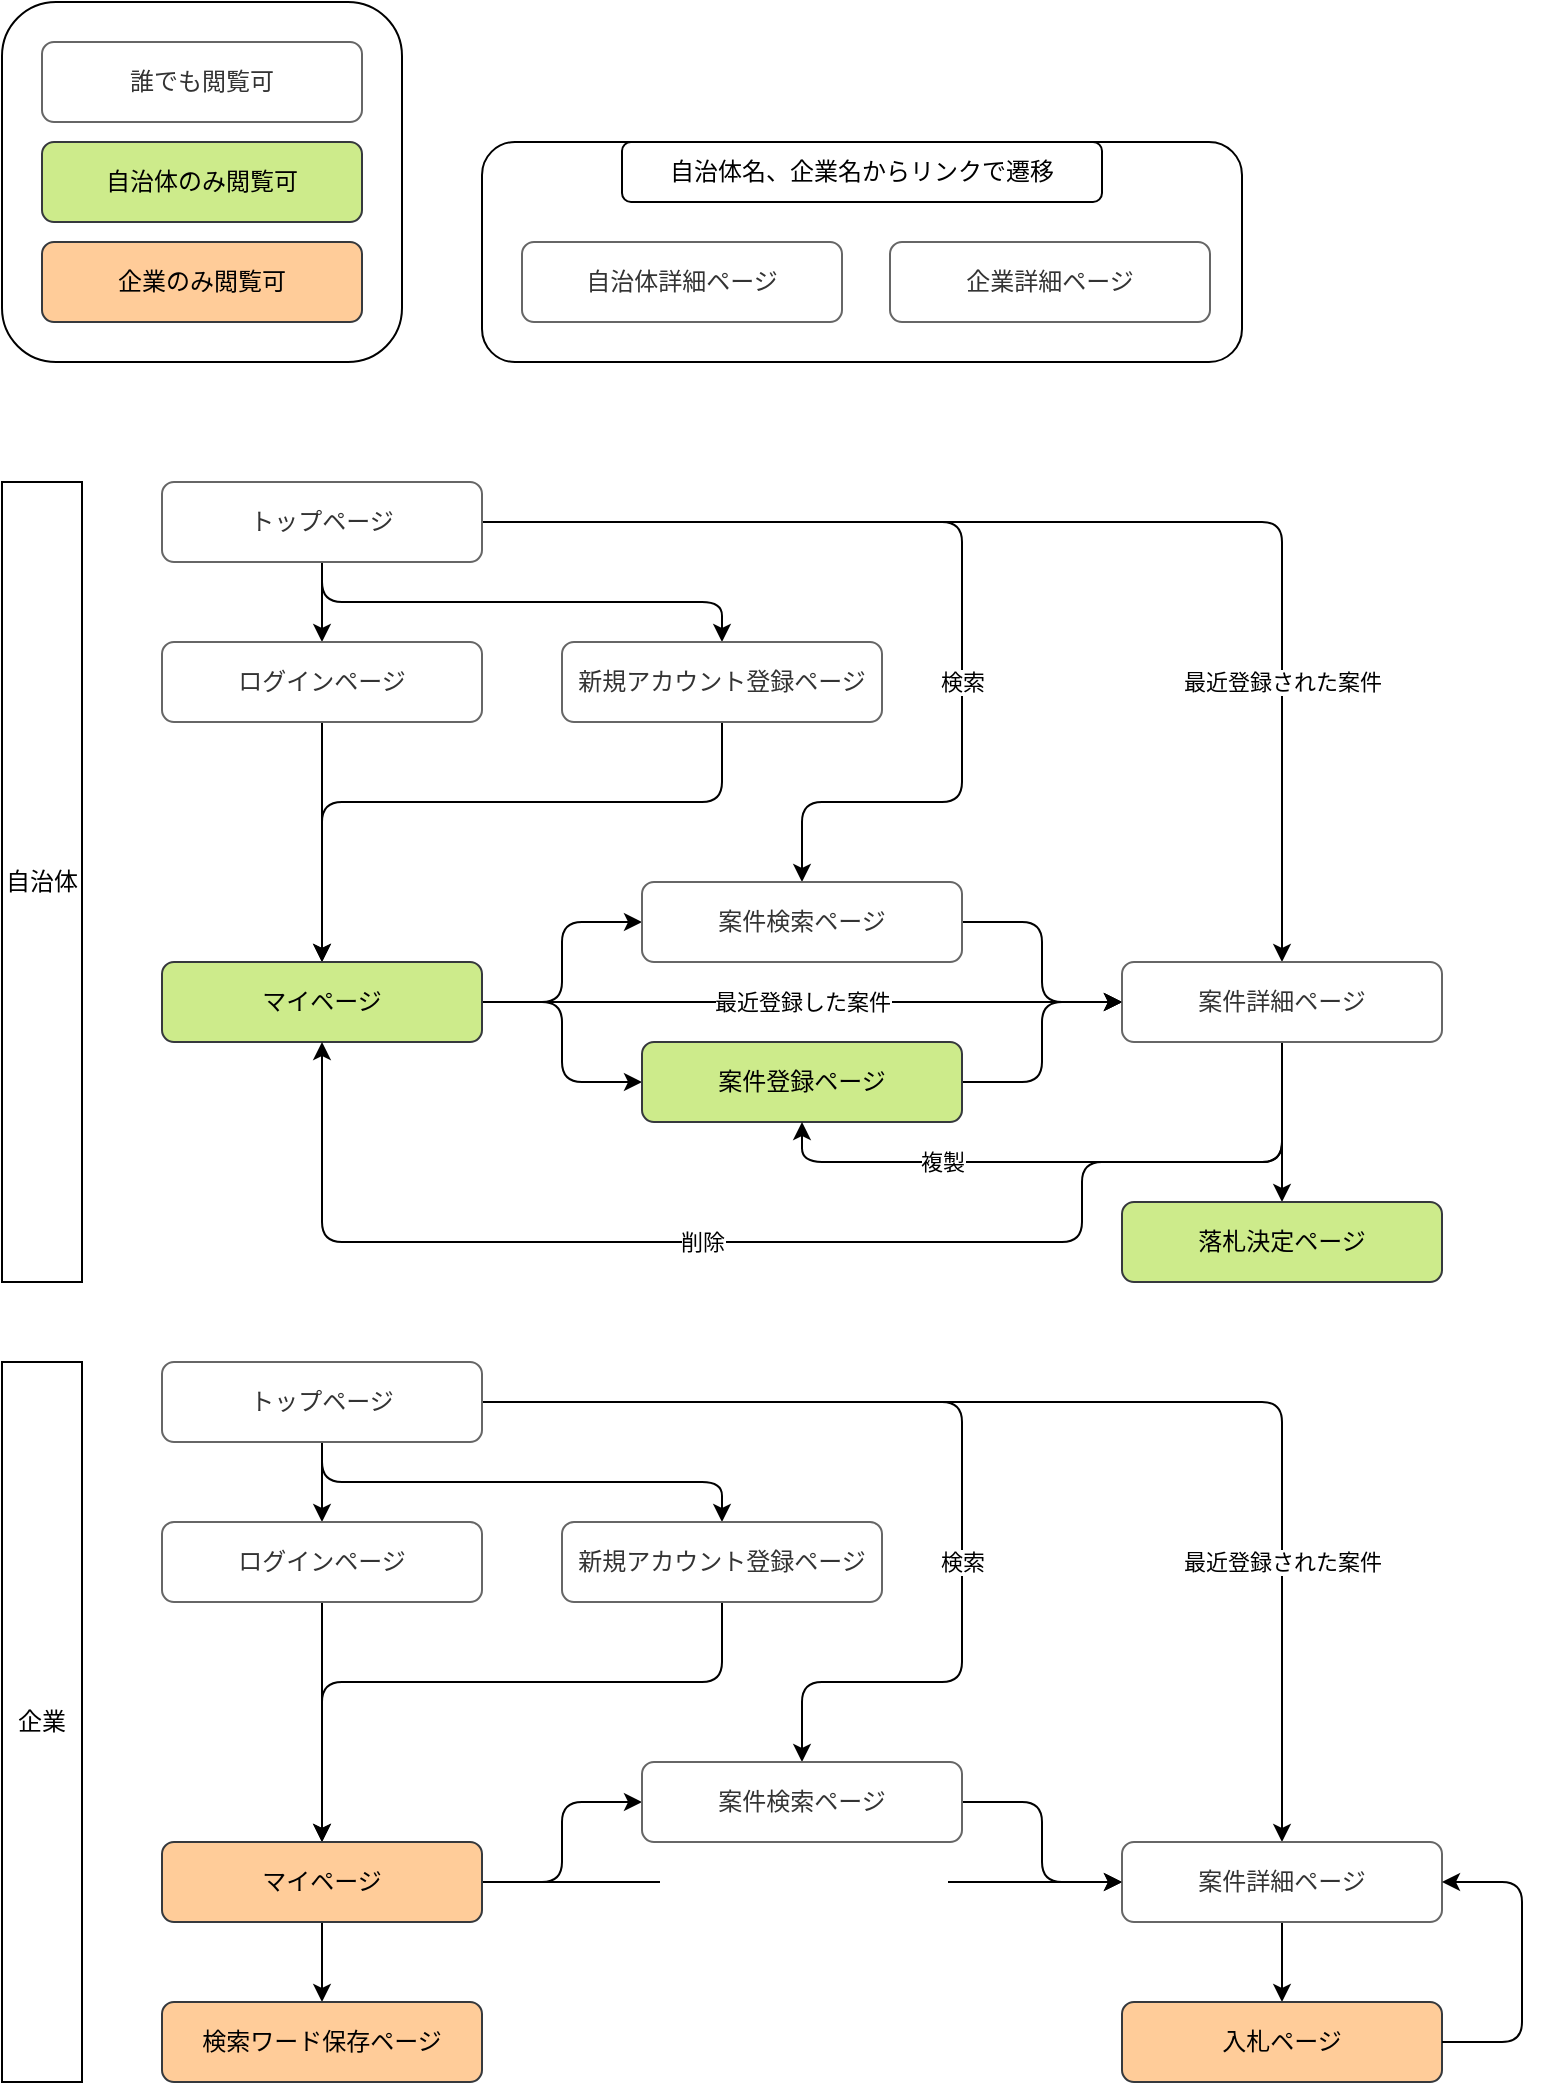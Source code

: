 <mxfile>
    <diagram id="iNJIr_kwu0J-oP-Qbdcw" name="ページ1">
        <mxGraphModel dx="846" dy="1098" grid="1" gridSize="10" guides="1" tooltips="1" connect="1" arrows="1" fold="1" page="1" pageScale="1" pageWidth="827" pageHeight="1169" math="0" shadow="0">
            <root>
                <mxCell id="0"/>
                <mxCell id="1" parent="0"/>
                <mxCell id="95" value="" style="rounded=1;whiteSpace=wrap;html=1;fontColor=#FFFFFF;fillColor=none;" parent="1" vertex="1">
                    <mxGeometry x="40" y="40" width="200" height="180" as="geometry"/>
                </mxCell>
                <mxCell id="93" value="" style="rounded=1;whiteSpace=wrap;html=1;fontColor=#FFFFFF;fillColor=none;" parent="1" vertex="1">
                    <mxGeometry x="280" y="110" width="380" height="110" as="geometry"/>
                </mxCell>
                <mxCell id="61" style="edgeStyle=none;html=1;entryX=0.5;entryY=0;entryDx=0;entryDy=0;" parent="1" source="2" target="3" edge="1">
                    <mxGeometry relative="1" as="geometry"/>
                </mxCell>
                <mxCell id="63" style="edgeStyle=none;html=1;entryX=0.5;entryY=0;entryDx=0;entryDy=0;" parent="1" target="4" edge="1">
                    <mxGeometry relative="1" as="geometry">
                        <mxPoint x="200" y="320" as="sourcePoint"/>
                        <Array as="points">
                            <mxPoint x="200" y="340"/>
                            <mxPoint x="400" y="340"/>
                        </Array>
                    </mxGeometry>
                </mxCell>
                <mxCell id="75" value="最近登録された案件" style="edgeStyle=none;html=1;entryX=0.5;entryY=0;entryDx=0;entryDy=0;" parent="1" source="2" target="13" edge="1">
                    <mxGeometry x="0.548" relative="1" as="geometry">
                        <Array as="points">
                            <mxPoint x="680" y="300"/>
                        </Array>
                        <mxPoint as="offset"/>
                    </mxGeometry>
                </mxCell>
                <mxCell id="76" value="検索" style="edgeStyle=none;html=1;entryX=0.5;entryY=0;entryDx=0;entryDy=0;exitX=1;exitY=0.5;exitDx=0;exitDy=0;" parent="1" source="2" target="15" edge="1">
                    <mxGeometry x="0.28" relative="1" as="geometry">
                        <Array as="points">
                            <mxPoint x="520" y="300"/>
                            <mxPoint x="520" y="440"/>
                            <mxPoint x="440" y="440"/>
                        </Array>
                        <mxPoint as="offset"/>
                    </mxGeometry>
                </mxCell>
                <mxCell id="2" value="トップページ" style="rounded=1;whiteSpace=wrap;html=1;fillColor=#FFFFFF;fontColor=#333333;strokeColor=#666666;" parent="1" vertex="1">
                    <mxGeometry x="120" y="280" width="160" height="40" as="geometry"/>
                </mxCell>
                <mxCell id="65" style="edgeStyle=none;html=1;" parent="1" source="3" target="5" edge="1">
                    <mxGeometry relative="1" as="geometry"/>
                </mxCell>
                <mxCell id="3" value="ログインページ" style="rounded=1;whiteSpace=wrap;html=1;fillColor=#FFFFFF;fontColor=#333333;strokeColor=#666666;" parent="1" vertex="1">
                    <mxGeometry x="120" y="360" width="160" height="40" as="geometry"/>
                </mxCell>
                <mxCell id="64" style="edgeStyle=none;html=1;entryX=0.5;entryY=0;entryDx=0;entryDy=0;" parent="1" source="4" target="5" edge="1">
                    <mxGeometry relative="1" as="geometry">
                        <Array as="points">
                            <mxPoint x="400" y="440"/>
                            <mxPoint x="200" y="440"/>
                        </Array>
                    </mxGeometry>
                </mxCell>
                <mxCell id="4" value="新規アカウント登録ページ" style="rounded=1;whiteSpace=wrap;html=1;fillColor=#FFFFFF;fontColor=#333333;strokeColor=#666666;" parent="1" vertex="1">
                    <mxGeometry x="320" y="360" width="160" height="40" as="geometry"/>
                </mxCell>
                <mxCell id="67" style="edgeStyle=none;html=1;entryX=0;entryY=0.5;entryDx=0;entryDy=0;exitX=1;exitY=0.5;exitDx=0;exitDy=0;" parent="1" source="5" target="15" edge="1">
                    <mxGeometry relative="1" as="geometry">
                        <Array as="points">
                            <mxPoint x="320" y="540"/>
                            <mxPoint x="320" y="500"/>
                        </Array>
                    </mxGeometry>
                </mxCell>
                <mxCell id="68" style="edgeStyle=none;html=1;entryX=0;entryY=0.5;entryDx=0;entryDy=0;" parent="1" source="5" target="11" edge="1">
                    <mxGeometry relative="1" as="geometry">
                        <Array as="points">
                            <mxPoint x="320" y="540"/>
                            <mxPoint x="320" y="580"/>
                        </Array>
                    </mxGeometry>
                </mxCell>
                <mxCell id="77" value="最近登録した案件" style="edgeStyle=none;html=1;entryX=0;entryY=0.5;entryDx=0;entryDy=0;" parent="1" source="5" target="13" edge="1">
                    <mxGeometry relative="1" as="geometry"/>
                </mxCell>
                <mxCell id="5" value="マイページ" style="rounded=1;whiteSpace=wrap;html=1;fillColor=#cdeb8b;strokeColor=#36393d;fontColor=#000000;" parent="1" vertex="1">
                    <mxGeometry x="120" y="520" width="160" height="40" as="geometry"/>
                </mxCell>
                <mxCell id="70" style="edgeStyle=none;html=1;entryX=0;entryY=0.5;entryDx=0;entryDy=0;exitX=1;exitY=0.5;exitDx=0;exitDy=0;" parent="1" source="11" target="13" edge="1">
                    <mxGeometry relative="1" as="geometry">
                        <Array as="points">
                            <mxPoint x="560" y="580"/>
                            <mxPoint x="560" y="540"/>
                        </Array>
                    </mxGeometry>
                </mxCell>
                <mxCell id="11" value="案件登録ページ" style="rounded=1;whiteSpace=wrap;html=1;fillColor=#cdeb8b;strokeColor=#36393d;fontColor=#000000;" parent="1" vertex="1">
                    <mxGeometry x="360" y="560" width="160" height="40" as="geometry"/>
                </mxCell>
                <mxCell id="71" value="削除" style="edgeStyle=none;html=1;entryX=0.5;entryY=1;entryDx=0;entryDy=0;exitX=0.5;exitY=1;exitDx=0;exitDy=0;" parent="1" source="13" target="5" edge="1">
                    <mxGeometry x="0.147" relative="1" as="geometry">
                        <Array as="points">
                            <mxPoint x="680" y="620"/>
                            <mxPoint x="580" y="620"/>
                            <mxPoint x="580" y="660"/>
                            <mxPoint x="200" y="660"/>
                        </Array>
                        <mxPoint as="offset"/>
                        <mxPoint x="520" y="660" as="targetPoint"/>
                    </mxGeometry>
                </mxCell>
                <mxCell id="72" style="edgeStyle=none;html=1;entryX=0.5;entryY=0;entryDx=0;entryDy=0;" parent="1" source="13" target="23" edge="1">
                    <mxGeometry relative="1" as="geometry"/>
                </mxCell>
                <mxCell id="73" value="複製" style="edgeStyle=none;html=1;entryX=0.5;entryY=1;entryDx=0;entryDy=0;" parent="1" source="13" target="11" edge="1">
                    <mxGeometry x="0.438" relative="1" as="geometry">
                        <Array as="points">
                            <mxPoint x="680" y="620"/>
                            <mxPoint x="580" y="620"/>
                            <mxPoint x="440" y="620"/>
                        </Array>
                        <mxPoint as="offset"/>
                    </mxGeometry>
                </mxCell>
                <mxCell id="13" value="案件詳細ページ" style="rounded=1;whiteSpace=wrap;html=1;fillColor=#FFFFFF;fontColor=#333333;strokeColor=#666666;" parent="1" vertex="1">
                    <mxGeometry x="600" y="520" width="160" height="40" as="geometry"/>
                </mxCell>
                <mxCell id="69" style="edgeStyle=none;html=1;entryX=0;entryY=0.5;entryDx=0;entryDy=0;exitX=1;exitY=0.5;exitDx=0;exitDy=0;" parent="1" source="15" target="13" edge="1">
                    <mxGeometry relative="1" as="geometry">
                        <Array as="points">
                            <mxPoint x="560" y="500"/>
                            <mxPoint x="560" y="540"/>
                        </Array>
                    </mxGeometry>
                </mxCell>
                <mxCell id="15" value="案件検索ページ" style="rounded=1;whiteSpace=wrap;html=1;fillColor=#FFFFFF;fontColor=#333333;strokeColor=#666666;" parent="1" vertex="1">
                    <mxGeometry x="360" y="480" width="160" height="40" as="geometry"/>
                </mxCell>
                <mxCell id="23" value="落札決定ページ" style="rounded=1;whiteSpace=wrap;html=1;fillColor=#cdeb8b;strokeColor=#36393d;fontColor=#000000;" parent="1" vertex="1">
                    <mxGeometry x="600" y="640" width="160" height="40" as="geometry"/>
                </mxCell>
                <mxCell id="78" style="edgeStyle=none;html=1;" parent="1" source="28" target="30" edge="1">
                    <mxGeometry relative="1" as="geometry"/>
                </mxCell>
                <mxCell id="79" style="edgeStyle=none;html=1;entryX=0.5;entryY=0;entryDx=0;entryDy=0;" parent="1" target="32" edge="1">
                    <mxGeometry relative="1" as="geometry">
                        <mxPoint x="200" y="760" as="sourcePoint"/>
                        <Array as="points">
                            <mxPoint x="200" y="780"/>
                            <mxPoint x="400" y="780"/>
                        </Array>
                    </mxGeometry>
                </mxCell>
                <mxCell id="89" value="最近登録された案件" style="edgeStyle=none;html=1;entryX=0.5;entryY=0;entryDx=0;entryDy=0;" parent="1" source="28" target="42" edge="1">
                    <mxGeometry x="0.548" relative="1" as="geometry">
                        <Array as="points">
                            <mxPoint x="680" y="740"/>
                        </Array>
                        <mxPoint as="offset"/>
                    </mxGeometry>
                </mxCell>
                <mxCell id="90" value="検索" style="edgeStyle=none;html=1;entryX=0.5;entryY=0;entryDx=0;entryDy=0;" parent="1" source="28" target="44" edge="1">
                    <mxGeometry x="0.28" relative="1" as="geometry">
                        <Array as="points">
                            <mxPoint x="520" y="740"/>
                            <mxPoint x="520" y="880"/>
                            <mxPoint x="440" y="880"/>
                        </Array>
                        <mxPoint as="offset"/>
                    </mxGeometry>
                </mxCell>
                <mxCell id="28" value="トップページ" style="rounded=1;whiteSpace=wrap;html=1;fillColor=#FFFFFF;fontColor=#333333;strokeColor=#666666;" parent="1" vertex="1">
                    <mxGeometry x="120" y="720" width="160" height="40" as="geometry"/>
                </mxCell>
                <mxCell id="81" style="edgeStyle=none;html=1;entryX=0.5;entryY=0;entryDx=0;entryDy=0;" parent="1" source="30" target="35" edge="1">
                    <mxGeometry relative="1" as="geometry"/>
                </mxCell>
                <mxCell id="30" value="ログインページ" style="rounded=1;whiteSpace=wrap;html=1;fillColor=#FFFFFF;fontColor=#333333;strokeColor=#666666;" parent="1" vertex="1">
                    <mxGeometry x="120" y="800" width="160" height="40" as="geometry"/>
                </mxCell>
                <mxCell id="80" style="edgeStyle=none;html=1;entryX=0.5;entryY=0;entryDx=0;entryDy=0;" parent="1" source="32" target="35" edge="1">
                    <mxGeometry relative="1" as="geometry">
                        <Array as="points">
                            <mxPoint x="400" y="880"/>
                            <mxPoint x="200" y="880"/>
                        </Array>
                    </mxGeometry>
                </mxCell>
                <mxCell id="32" value="新規アカウント登録ページ" style="rounded=1;whiteSpace=wrap;html=1;fillColor=#FFFFFF;fontColor=#333333;strokeColor=#666666;" parent="1" vertex="1">
                    <mxGeometry x="320" y="800" width="160" height="40" as="geometry"/>
                </mxCell>
                <mxCell id="82" style="edgeStyle=none;html=1;entryX=0;entryY=0.5;entryDx=0;entryDy=0;exitX=1;exitY=0.5;exitDx=0;exitDy=0;" parent="1" source="35" target="44" edge="1">
                    <mxGeometry relative="1" as="geometry">
                        <Array as="points">
                            <mxPoint x="320" y="980"/>
                            <mxPoint x="320" y="940"/>
                        </Array>
                    </mxGeometry>
                </mxCell>
                <mxCell id="84" value="&lt;span style=&quot;font-size: 12px;&quot;&gt;保存ワードの検索結果から&lt;/span&gt;" style="edgeStyle=none;html=1;entryX=0;entryY=0.5;entryDx=0;entryDy=0;exitX=1;exitY=0.5;exitDx=0;exitDy=0;fontColor=#FFFFFF;" parent="1" source="35" target="42" edge="1">
                    <mxGeometry relative="1" as="geometry">
                        <Array as="points"/>
                    </mxGeometry>
                </mxCell>
                <mxCell id="85" style="edgeStyle=none;html=1;entryX=0.5;entryY=0;entryDx=0;entryDy=0;" parent="1" source="35" target="54" edge="1">
                    <mxGeometry relative="1" as="geometry"/>
                </mxCell>
                <mxCell id="35" value="マイページ" style="rounded=1;whiteSpace=wrap;html=1;fillColor=#ffcc99;strokeColor=#36393d;fontColor=#000000;" parent="1" vertex="1">
                    <mxGeometry x="120" y="960" width="160" height="40" as="geometry"/>
                </mxCell>
                <mxCell id="86" style="edgeStyle=none;html=1;entryX=0.5;entryY=0;entryDx=0;entryDy=0;" parent="1" source="42" target="47" edge="1">
                    <mxGeometry relative="1" as="geometry">
                        <Array as="points">
                            <mxPoint x="680" y="1020"/>
                        </Array>
                    </mxGeometry>
                </mxCell>
                <mxCell id="42" value="案件詳細ページ" style="rounded=1;whiteSpace=wrap;html=1;fillColor=#FFFFFF;fontColor=#333333;strokeColor=#666666;" parent="1" vertex="1">
                    <mxGeometry x="600" y="960" width="160" height="40" as="geometry"/>
                </mxCell>
                <mxCell id="83" style="edgeStyle=none;html=1;exitX=1;exitY=0.5;exitDx=0;exitDy=0;entryX=0;entryY=0.5;entryDx=0;entryDy=0;" parent="1" source="44" target="42" edge="1">
                    <mxGeometry relative="1" as="geometry">
                        <Array as="points">
                            <mxPoint x="560" y="940"/>
                            <mxPoint x="560" y="980"/>
                        </Array>
                    </mxGeometry>
                </mxCell>
                <mxCell id="44" value="案件検索ページ" style="rounded=1;whiteSpace=wrap;html=1;fillColor=#FFFFFF;fontColor=#333333;strokeColor=#666666;" parent="1" vertex="1">
                    <mxGeometry x="360" y="920" width="160" height="40" as="geometry"/>
                </mxCell>
                <mxCell id="47" value="入札ページ" style="rounded=1;whiteSpace=wrap;html=1;fillColor=#ffcc99;strokeColor=#36393d;fontColor=#000000;" parent="1" vertex="1">
                    <mxGeometry x="600" y="1040" width="160" height="40" as="geometry"/>
                </mxCell>
                <mxCell id="48" value="自治体" style="rounded=0;whiteSpace=wrap;html=1;fontColor=#000000;fillColor=#FFFFFF;" parent="1" vertex="1">
                    <mxGeometry x="40" y="280" width="40" height="400" as="geometry"/>
                </mxCell>
                <mxCell id="50" value="企業" style="rounded=0;whiteSpace=wrap;html=1;fontColor=#000000;fillColor=#FFFFFF;" parent="1" vertex="1">
                    <mxGeometry x="40" y="720" width="40" height="360" as="geometry"/>
                </mxCell>
                <mxCell id="88" style="edgeStyle=none;html=1;exitX=1;exitY=0.5;exitDx=0;exitDy=0;" parent="1" edge="1">
                    <mxGeometry relative="1" as="geometry">
                        <mxPoint x="760" y="980" as="targetPoint"/>
                        <Array as="points">
                            <mxPoint x="800" y="1060"/>
                            <mxPoint x="800" y="980"/>
                        </Array>
                        <mxPoint x="760" y="1060" as="sourcePoint"/>
                    </mxGeometry>
                </mxCell>
                <mxCell id="54" value="検索ワード保存ページ" style="rounded=1;whiteSpace=wrap;html=1;fillColor=#ffcc99;strokeColor=#36393d;fontColor=#000000;" parent="1" vertex="1">
                    <mxGeometry x="120" y="1040" width="160" height="40" as="geometry"/>
                </mxCell>
                <mxCell id="58" value="誰でも閲覧可" style="rounded=1;whiteSpace=wrap;html=1;fillColor=#FFFFFF;fontColor=#333333;strokeColor=#666666;" parent="1" vertex="1">
                    <mxGeometry x="60" y="60" width="160" height="40" as="geometry"/>
                </mxCell>
                <mxCell id="59" value="自治体のみ閲覧可" style="rounded=1;whiteSpace=wrap;html=1;fillColor=#cdeb8b;strokeColor=#36393d;fontColor=#000000;" parent="1" vertex="1">
                    <mxGeometry x="60" y="110" width="160" height="40" as="geometry"/>
                </mxCell>
                <mxCell id="60" value="企業のみ閲覧可" style="rounded=1;whiteSpace=wrap;html=1;fillColor=#ffcc99;strokeColor=#36393d;fontColor=#000000;" parent="1" vertex="1">
                    <mxGeometry x="60" y="160" width="160" height="40" as="geometry"/>
                </mxCell>
                <mxCell id="91" value="自治体詳細ページ" style="rounded=1;whiteSpace=wrap;html=1;fillColor=#FFFFFF;fontColor=#333333;strokeColor=#666666;" parent="1" vertex="1">
                    <mxGeometry x="300" y="160" width="160" height="40" as="geometry"/>
                </mxCell>
                <mxCell id="92" value="企業詳細ページ" style="rounded=1;whiteSpace=wrap;html=1;fillColor=#FFFFFF;fontColor=#333333;strokeColor=#666666;" parent="1" vertex="1">
                    <mxGeometry x="484" y="160" width="160" height="40" as="geometry"/>
                </mxCell>
                <mxCell id="94" value="自治体名、企業名からリンクで遷移" style="rounded=1;whiteSpace=wrap;html=1;" parent="1" vertex="1">
                    <mxGeometry x="350" y="110" width="240" height="30" as="geometry"/>
                </mxCell>
            </root>
        </mxGraphModel>
    </diagram>
</mxfile>